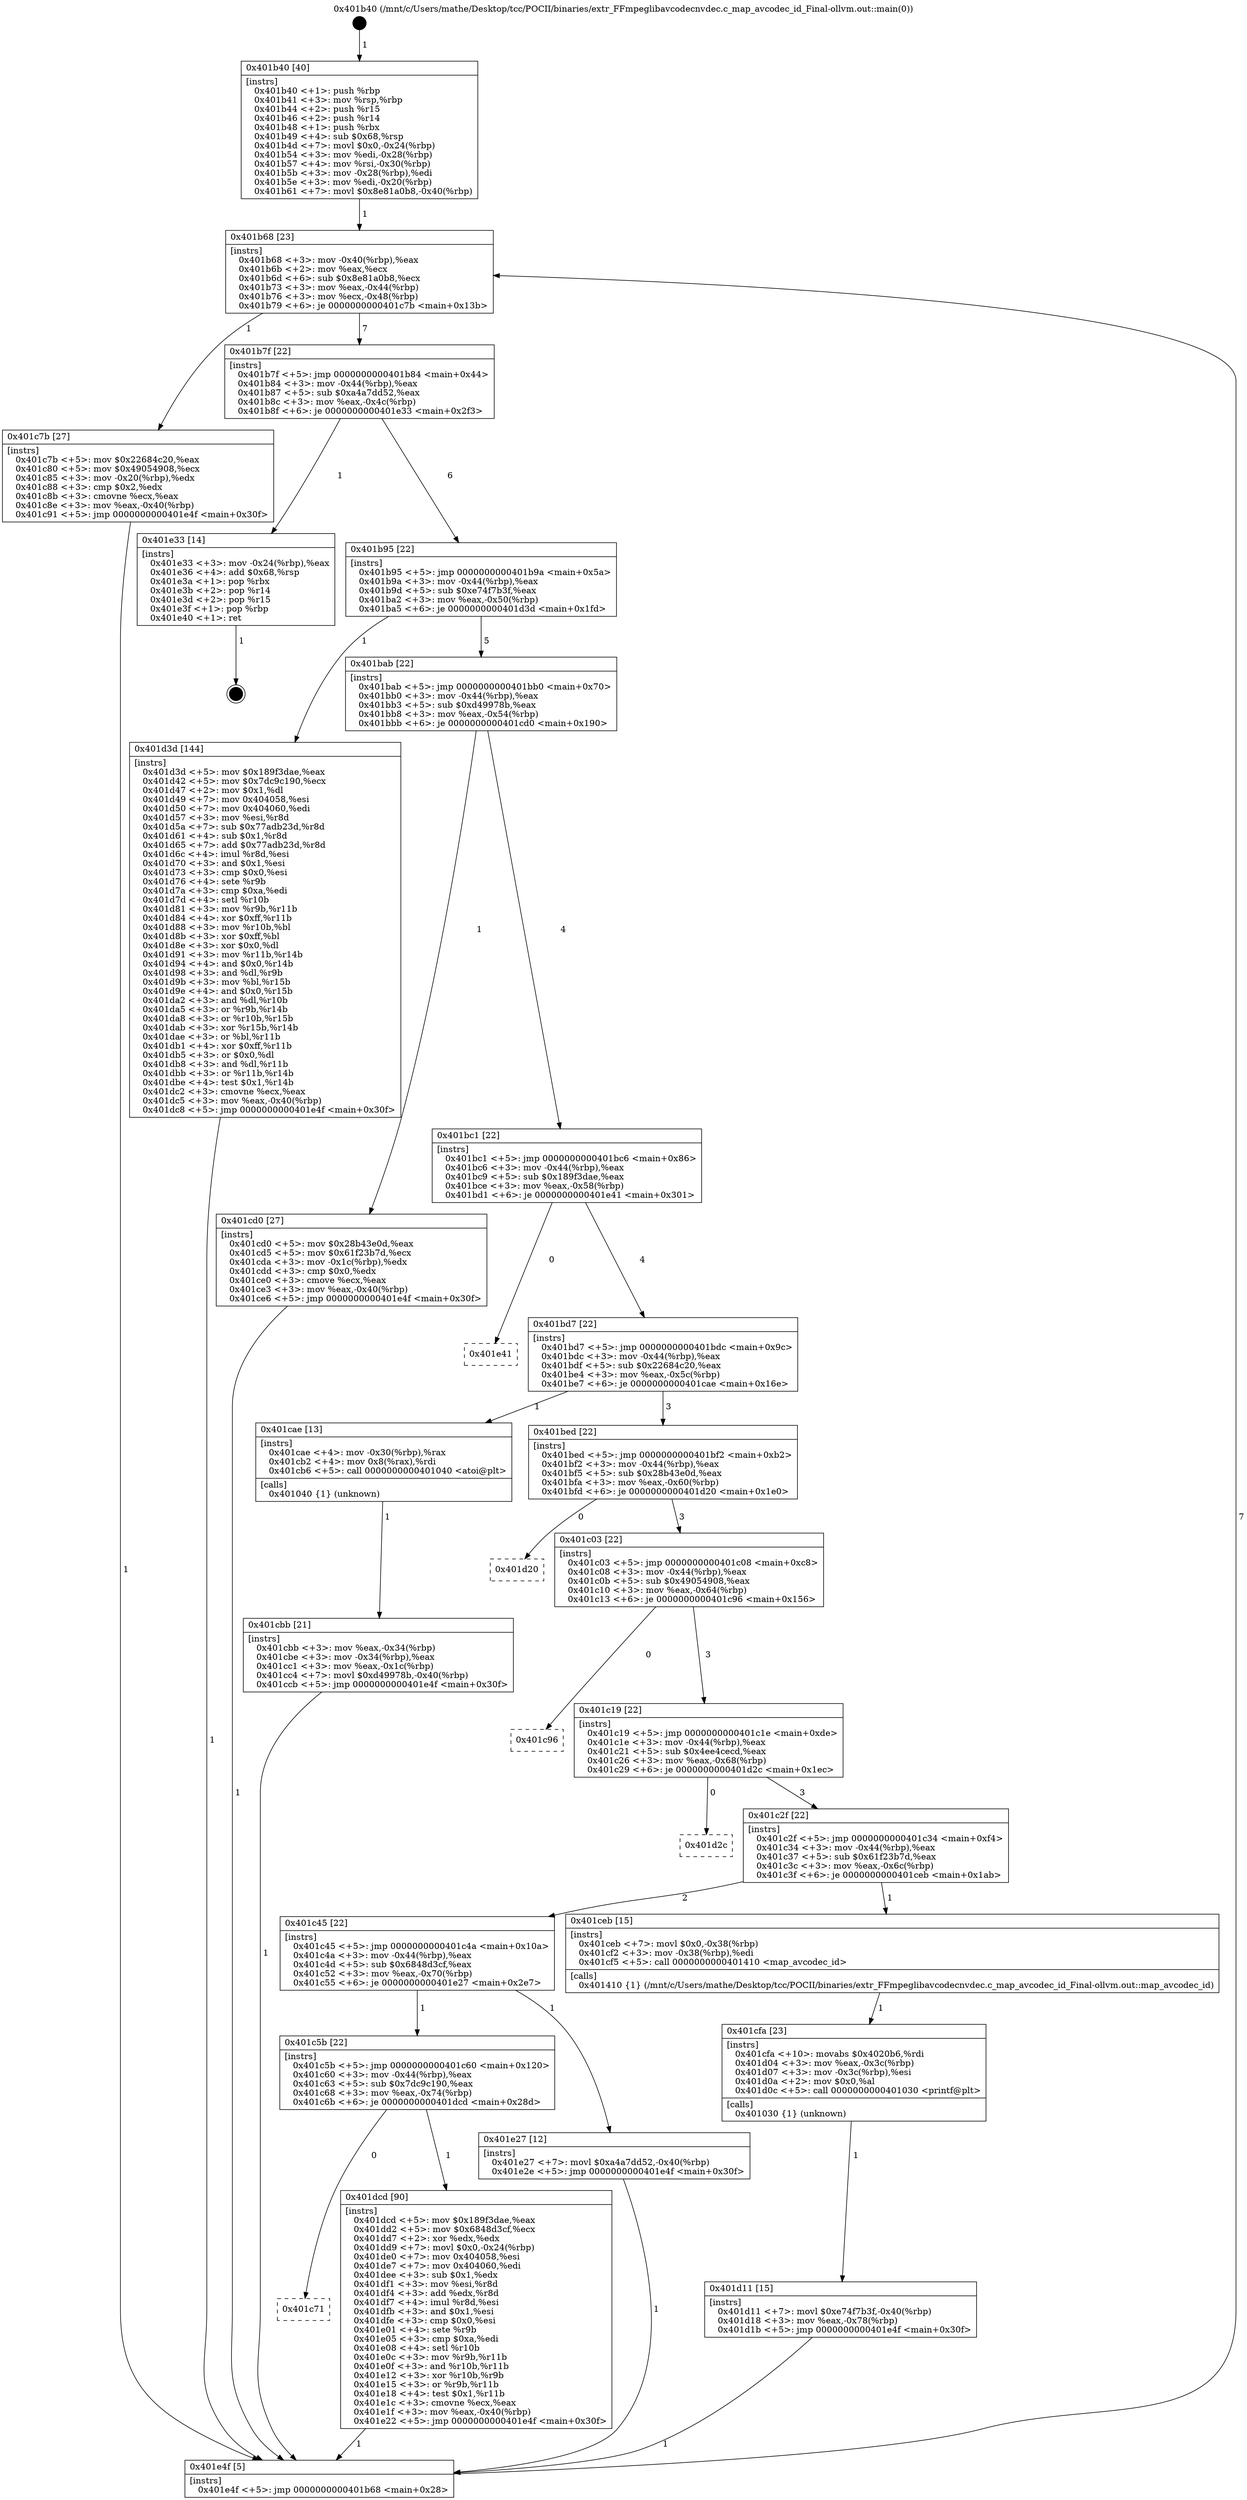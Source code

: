 digraph "0x401b40" {
  label = "0x401b40 (/mnt/c/Users/mathe/Desktop/tcc/POCII/binaries/extr_FFmpeglibavcodecnvdec.c_map_avcodec_id_Final-ollvm.out::main(0))"
  labelloc = "t"
  node[shape=record]

  Entry [label="",width=0.3,height=0.3,shape=circle,fillcolor=black,style=filled]
  "0x401b68" [label="{
     0x401b68 [23]\l
     | [instrs]\l
     &nbsp;&nbsp;0x401b68 \<+3\>: mov -0x40(%rbp),%eax\l
     &nbsp;&nbsp;0x401b6b \<+2\>: mov %eax,%ecx\l
     &nbsp;&nbsp;0x401b6d \<+6\>: sub $0x8e81a0b8,%ecx\l
     &nbsp;&nbsp;0x401b73 \<+3\>: mov %eax,-0x44(%rbp)\l
     &nbsp;&nbsp;0x401b76 \<+3\>: mov %ecx,-0x48(%rbp)\l
     &nbsp;&nbsp;0x401b79 \<+6\>: je 0000000000401c7b \<main+0x13b\>\l
  }"]
  "0x401c7b" [label="{
     0x401c7b [27]\l
     | [instrs]\l
     &nbsp;&nbsp;0x401c7b \<+5\>: mov $0x22684c20,%eax\l
     &nbsp;&nbsp;0x401c80 \<+5\>: mov $0x49054908,%ecx\l
     &nbsp;&nbsp;0x401c85 \<+3\>: mov -0x20(%rbp),%edx\l
     &nbsp;&nbsp;0x401c88 \<+3\>: cmp $0x2,%edx\l
     &nbsp;&nbsp;0x401c8b \<+3\>: cmovne %ecx,%eax\l
     &nbsp;&nbsp;0x401c8e \<+3\>: mov %eax,-0x40(%rbp)\l
     &nbsp;&nbsp;0x401c91 \<+5\>: jmp 0000000000401e4f \<main+0x30f\>\l
  }"]
  "0x401b7f" [label="{
     0x401b7f [22]\l
     | [instrs]\l
     &nbsp;&nbsp;0x401b7f \<+5\>: jmp 0000000000401b84 \<main+0x44\>\l
     &nbsp;&nbsp;0x401b84 \<+3\>: mov -0x44(%rbp),%eax\l
     &nbsp;&nbsp;0x401b87 \<+5\>: sub $0xa4a7dd52,%eax\l
     &nbsp;&nbsp;0x401b8c \<+3\>: mov %eax,-0x4c(%rbp)\l
     &nbsp;&nbsp;0x401b8f \<+6\>: je 0000000000401e33 \<main+0x2f3\>\l
  }"]
  "0x401e4f" [label="{
     0x401e4f [5]\l
     | [instrs]\l
     &nbsp;&nbsp;0x401e4f \<+5\>: jmp 0000000000401b68 \<main+0x28\>\l
  }"]
  "0x401b40" [label="{
     0x401b40 [40]\l
     | [instrs]\l
     &nbsp;&nbsp;0x401b40 \<+1\>: push %rbp\l
     &nbsp;&nbsp;0x401b41 \<+3\>: mov %rsp,%rbp\l
     &nbsp;&nbsp;0x401b44 \<+2\>: push %r15\l
     &nbsp;&nbsp;0x401b46 \<+2\>: push %r14\l
     &nbsp;&nbsp;0x401b48 \<+1\>: push %rbx\l
     &nbsp;&nbsp;0x401b49 \<+4\>: sub $0x68,%rsp\l
     &nbsp;&nbsp;0x401b4d \<+7\>: movl $0x0,-0x24(%rbp)\l
     &nbsp;&nbsp;0x401b54 \<+3\>: mov %edi,-0x28(%rbp)\l
     &nbsp;&nbsp;0x401b57 \<+4\>: mov %rsi,-0x30(%rbp)\l
     &nbsp;&nbsp;0x401b5b \<+3\>: mov -0x28(%rbp),%edi\l
     &nbsp;&nbsp;0x401b5e \<+3\>: mov %edi,-0x20(%rbp)\l
     &nbsp;&nbsp;0x401b61 \<+7\>: movl $0x8e81a0b8,-0x40(%rbp)\l
  }"]
  Exit [label="",width=0.3,height=0.3,shape=circle,fillcolor=black,style=filled,peripheries=2]
  "0x401e33" [label="{
     0x401e33 [14]\l
     | [instrs]\l
     &nbsp;&nbsp;0x401e33 \<+3\>: mov -0x24(%rbp),%eax\l
     &nbsp;&nbsp;0x401e36 \<+4\>: add $0x68,%rsp\l
     &nbsp;&nbsp;0x401e3a \<+1\>: pop %rbx\l
     &nbsp;&nbsp;0x401e3b \<+2\>: pop %r14\l
     &nbsp;&nbsp;0x401e3d \<+2\>: pop %r15\l
     &nbsp;&nbsp;0x401e3f \<+1\>: pop %rbp\l
     &nbsp;&nbsp;0x401e40 \<+1\>: ret\l
  }"]
  "0x401b95" [label="{
     0x401b95 [22]\l
     | [instrs]\l
     &nbsp;&nbsp;0x401b95 \<+5\>: jmp 0000000000401b9a \<main+0x5a\>\l
     &nbsp;&nbsp;0x401b9a \<+3\>: mov -0x44(%rbp),%eax\l
     &nbsp;&nbsp;0x401b9d \<+5\>: sub $0xe74f7b3f,%eax\l
     &nbsp;&nbsp;0x401ba2 \<+3\>: mov %eax,-0x50(%rbp)\l
     &nbsp;&nbsp;0x401ba5 \<+6\>: je 0000000000401d3d \<main+0x1fd\>\l
  }"]
  "0x401c71" [label="{
     0x401c71\l
  }", style=dashed]
  "0x401d3d" [label="{
     0x401d3d [144]\l
     | [instrs]\l
     &nbsp;&nbsp;0x401d3d \<+5\>: mov $0x189f3dae,%eax\l
     &nbsp;&nbsp;0x401d42 \<+5\>: mov $0x7dc9c190,%ecx\l
     &nbsp;&nbsp;0x401d47 \<+2\>: mov $0x1,%dl\l
     &nbsp;&nbsp;0x401d49 \<+7\>: mov 0x404058,%esi\l
     &nbsp;&nbsp;0x401d50 \<+7\>: mov 0x404060,%edi\l
     &nbsp;&nbsp;0x401d57 \<+3\>: mov %esi,%r8d\l
     &nbsp;&nbsp;0x401d5a \<+7\>: sub $0x77adb23d,%r8d\l
     &nbsp;&nbsp;0x401d61 \<+4\>: sub $0x1,%r8d\l
     &nbsp;&nbsp;0x401d65 \<+7\>: add $0x77adb23d,%r8d\l
     &nbsp;&nbsp;0x401d6c \<+4\>: imul %r8d,%esi\l
     &nbsp;&nbsp;0x401d70 \<+3\>: and $0x1,%esi\l
     &nbsp;&nbsp;0x401d73 \<+3\>: cmp $0x0,%esi\l
     &nbsp;&nbsp;0x401d76 \<+4\>: sete %r9b\l
     &nbsp;&nbsp;0x401d7a \<+3\>: cmp $0xa,%edi\l
     &nbsp;&nbsp;0x401d7d \<+4\>: setl %r10b\l
     &nbsp;&nbsp;0x401d81 \<+3\>: mov %r9b,%r11b\l
     &nbsp;&nbsp;0x401d84 \<+4\>: xor $0xff,%r11b\l
     &nbsp;&nbsp;0x401d88 \<+3\>: mov %r10b,%bl\l
     &nbsp;&nbsp;0x401d8b \<+3\>: xor $0xff,%bl\l
     &nbsp;&nbsp;0x401d8e \<+3\>: xor $0x0,%dl\l
     &nbsp;&nbsp;0x401d91 \<+3\>: mov %r11b,%r14b\l
     &nbsp;&nbsp;0x401d94 \<+4\>: and $0x0,%r14b\l
     &nbsp;&nbsp;0x401d98 \<+3\>: and %dl,%r9b\l
     &nbsp;&nbsp;0x401d9b \<+3\>: mov %bl,%r15b\l
     &nbsp;&nbsp;0x401d9e \<+4\>: and $0x0,%r15b\l
     &nbsp;&nbsp;0x401da2 \<+3\>: and %dl,%r10b\l
     &nbsp;&nbsp;0x401da5 \<+3\>: or %r9b,%r14b\l
     &nbsp;&nbsp;0x401da8 \<+3\>: or %r10b,%r15b\l
     &nbsp;&nbsp;0x401dab \<+3\>: xor %r15b,%r14b\l
     &nbsp;&nbsp;0x401dae \<+3\>: or %bl,%r11b\l
     &nbsp;&nbsp;0x401db1 \<+4\>: xor $0xff,%r11b\l
     &nbsp;&nbsp;0x401db5 \<+3\>: or $0x0,%dl\l
     &nbsp;&nbsp;0x401db8 \<+3\>: and %dl,%r11b\l
     &nbsp;&nbsp;0x401dbb \<+3\>: or %r11b,%r14b\l
     &nbsp;&nbsp;0x401dbe \<+4\>: test $0x1,%r14b\l
     &nbsp;&nbsp;0x401dc2 \<+3\>: cmovne %ecx,%eax\l
     &nbsp;&nbsp;0x401dc5 \<+3\>: mov %eax,-0x40(%rbp)\l
     &nbsp;&nbsp;0x401dc8 \<+5\>: jmp 0000000000401e4f \<main+0x30f\>\l
  }"]
  "0x401bab" [label="{
     0x401bab [22]\l
     | [instrs]\l
     &nbsp;&nbsp;0x401bab \<+5\>: jmp 0000000000401bb0 \<main+0x70\>\l
     &nbsp;&nbsp;0x401bb0 \<+3\>: mov -0x44(%rbp),%eax\l
     &nbsp;&nbsp;0x401bb3 \<+5\>: sub $0xd49978b,%eax\l
     &nbsp;&nbsp;0x401bb8 \<+3\>: mov %eax,-0x54(%rbp)\l
     &nbsp;&nbsp;0x401bbb \<+6\>: je 0000000000401cd0 \<main+0x190\>\l
  }"]
  "0x401dcd" [label="{
     0x401dcd [90]\l
     | [instrs]\l
     &nbsp;&nbsp;0x401dcd \<+5\>: mov $0x189f3dae,%eax\l
     &nbsp;&nbsp;0x401dd2 \<+5\>: mov $0x6848d3cf,%ecx\l
     &nbsp;&nbsp;0x401dd7 \<+2\>: xor %edx,%edx\l
     &nbsp;&nbsp;0x401dd9 \<+7\>: movl $0x0,-0x24(%rbp)\l
     &nbsp;&nbsp;0x401de0 \<+7\>: mov 0x404058,%esi\l
     &nbsp;&nbsp;0x401de7 \<+7\>: mov 0x404060,%edi\l
     &nbsp;&nbsp;0x401dee \<+3\>: sub $0x1,%edx\l
     &nbsp;&nbsp;0x401df1 \<+3\>: mov %esi,%r8d\l
     &nbsp;&nbsp;0x401df4 \<+3\>: add %edx,%r8d\l
     &nbsp;&nbsp;0x401df7 \<+4\>: imul %r8d,%esi\l
     &nbsp;&nbsp;0x401dfb \<+3\>: and $0x1,%esi\l
     &nbsp;&nbsp;0x401dfe \<+3\>: cmp $0x0,%esi\l
     &nbsp;&nbsp;0x401e01 \<+4\>: sete %r9b\l
     &nbsp;&nbsp;0x401e05 \<+3\>: cmp $0xa,%edi\l
     &nbsp;&nbsp;0x401e08 \<+4\>: setl %r10b\l
     &nbsp;&nbsp;0x401e0c \<+3\>: mov %r9b,%r11b\l
     &nbsp;&nbsp;0x401e0f \<+3\>: and %r10b,%r11b\l
     &nbsp;&nbsp;0x401e12 \<+3\>: xor %r10b,%r9b\l
     &nbsp;&nbsp;0x401e15 \<+3\>: or %r9b,%r11b\l
     &nbsp;&nbsp;0x401e18 \<+4\>: test $0x1,%r11b\l
     &nbsp;&nbsp;0x401e1c \<+3\>: cmovne %ecx,%eax\l
     &nbsp;&nbsp;0x401e1f \<+3\>: mov %eax,-0x40(%rbp)\l
     &nbsp;&nbsp;0x401e22 \<+5\>: jmp 0000000000401e4f \<main+0x30f\>\l
  }"]
  "0x401cd0" [label="{
     0x401cd0 [27]\l
     | [instrs]\l
     &nbsp;&nbsp;0x401cd0 \<+5\>: mov $0x28b43e0d,%eax\l
     &nbsp;&nbsp;0x401cd5 \<+5\>: mov $0x61f23b7d,%ecx\l
     &nbsp;&nbsp;0x401cda \<+3\>: mov -0x1c(%rbp),%edx\l
     &nbsp;&nbsp;0x401cdd \<+3\>: cmp $0x0,%edx\l
     &nbsp;&nbsp;0x401ce0 \<+3\>: cmove %ecx,%eax\l
     &nbsp;&nbsp;0x401ce3 \<+3\>: mov %eax,-0x40(%rbp)\l
     &nbsp;&nbsp;0x401ce6 \<+5\>: jmp 0000000000401e4f \<main+0x30f\>\l
  }"]
  "0x401bc1" [label="{
     0x401bc1 [22]\l
     | [instrs]\l
     &nbsp;&nbsp;0x401bc1 \<+5\>: jmp 0000000000401bc6 \<main+0x86\>\l
     &nbsp;&nbsp;0x401bc6 \<+3\>: mov -0x44(%rbp),%eax\l
     &nbsp;&nbsp;0x401bc9 \<+5\>: sub $0x189f3dae,%eax\l
     &nbsp;&nbsp;0x401bce \<+3\>: mov %eax,-0x58(%rbp)\l
     &nbsp;&nbsp;0x401bd1 \<+6\>: je 0000000000401e41 \<main+0x301\>\l
  }"]
  "0x401c5b" [label="{
     0x401c5b [22]\l
     | [instrs]\l
     &nbsp;&nbsp;0x401c5b \<+5\>: jmp 0000000000401c60 \<main+0x120\>\l
     &nbsp;&nbsp;0x401c60 \<+3\>: mov -0x44(%rbp),%eax\l
     &nbsp;&nbsp;0x401c63 \<+5\>: sub $0x7dc9c190,%eax\l
     &nbsp;&nbsp;0x401c68 \<+3\>: mov %eax,-0x74(%rbp)\l
     &nbsp;&nbsp;0x401c6b \<+6\>: je 0000000000401dcd \<main+0x28d\>\l
  }"]
  "0x401e41" [label="{
     0x401e41\l
  }", style=dashed]
  "0x401bd7" [label="{
     0x401bd7 [22]\l
     | [instrs]\l
     &nbsp;&nbsp;0x401bd7 \<+5\>: jmp 0000000000401bdc \<main+0x9c\>\l
     &nbsp;&nbsp;0x401bdc \<+3\>: mov -0x44(%rbp),%eax\l
     &nbsp;&nbsp;0x401bdf \<+5\>: sub $0x22684c20,%eax\l
     &nbsp;&nbsp;0x401be4 \<+3\>: mov %eax,-0x5c(%rbp)\l
     &nbsp;&nbsp;0x401be7 \<+6\>: je 0000000000401cae \<main+0x16e\>\l
  }"]
  "0x401e27" [label="{
     0x401e27 [12]\l
     | [instrs]\l
     &nbsp;&nbsp;0x401e27 \<+7\>: movl $0xa4a7dd52,-0x40(%rbp)\l
     &nbsp;&nbsp;0x401e2e \<+5\>: jmp 0000000000401e4f \<main+0x30f\>\l
  }"]
  "0x401cae" [label="{
     0x401cae [13]\l
     | [instrs]\l
     &nbsp;&nbsp;0x401cae \<+4\>: mov -0x30(%rbp),%rax\l
     &nbsp;&nbsp;0x401cb2 \<+4\>: mov 0x8(%rax),%rdi\l
     &nbsp;&nbsp;0x401cb6 \<+5\>: call 0000000000401040 \<atoi@plt\>\l
     | [calls]\l
     &nbsp;&nbsp;0x401040 \{1\} (unknown)\l
  }"]
  "0x401bed" [label="{
     0x401bed [22]\l
     | [instrs]\l
     &nbsp;&nbsp;0x401bed \<+5\>: jmp 0000000000401bf2 \<main+0xb2\>\l
     &nbsp;&nbsp;0x401bf2 \<+3\>: mov -0x44(%rbp),%eax\l
     &nbsp;&nbsp;0x401bf5 \<+5\>: sub $0x28b43e0d,%eax\l
     &nbsp;&nbsp;0x401bfa \<+3\>: mov %eax,-0x60(%rbp)\l
     &nbsp;&nbsp;0x401bfd \<+6\>: je 0000000000401d20 \<main+0x1e0\>\l
  }"]
  "0x401cbb" [label="{
     0x401cbb [21]\l
     | [instrs]\l
     &nbsp;&nbsp;0x401cbb \<+3\>: mov %eax,-0x34(%rbp)\l
     &nbsp;&nbsp;0x401cbe \<+3\>: mov -0x34(%rbp),%eax\l
     &nbsp;&nbsp;0x401cc1 \<+3\>: mov %eax,-0x1c(%rbp)\l
     &nbsp;&nbsp;0x401cc4 \<+7\>: movl $0xd49978b,-0x40(%rbp)\l
     &nbsp;&nbsp;0x401ccb \<+5\>: jmp 0000000000401e4f \<main+0x30f\>\l
  }"]
  "0x401d11" [label="{
     0x401d11 [15]\l
     | [instrs]\l
     &nbsp;&nbsp;0x401d11 \<+7\>: movl $0xe74f7b3f,-0x40(%rbp)\l
     &nbsp;&nbsp;0x401d18 \<+3\>: mov %eax,-0x78(%rbp)\l
     &nbsp;&nbsp;0x401d1b \<+5\>: jmp 0000000000401e4f \<main+0x30f\>\l
  }"]
  "0x401d20" [label="{
     0x401d20\l
  }", style=dashed]
  "0x401c03" [label="{
     0x401c03 [22]\l
     | [instrs]\l
     &nbsp;&nbsp;0x401c03 \<+5\>: jmp 0000000000401c08 \<main+0xc8\>\l
     &nbsp;&nbsp;0x401c08 \<+3\>: mov -0x44(%rbp),%eax\l
     &nbsp;&nbsp;0x401c0b \<+5\>: sub $0x49054908,%eax\l
     &nbsp;&nbsp;0x401c10 \<+3\>: mov %eax,-0x64(%rbp)\l
     &nbsp;&nbsp;0x401c13 \<+6\>: je 0000000000401c96 \<main+0x156\>\l
  }"]
  "0x401cfa" [label="{
     0x401cfa [23]\l
     | [instrs]\l
     &nbsp;&nbsp;0x401cfa \<+10\>: movabs $0x4020b6,%rdi\l
     &nbsp;&nbsp;0x401d04 \<+3\>: mov %eax,-0x3c(%rbp)\l
     &nbsp;&nbsp;0x401d07 \<+3\>: mov -0x3c(%rbp),%esi\l
     &nbsp;&nbsp;0x401d0a \<+2\>: mov $0x0,%al\l
     &nbsp;&nbsp;0x401d0c \<+5\>: call 0000000000401030 \<printf@plt\>\l
     | [calls]\l
     &nbsp;&nbsp;0x401030 \{1\} (unknown)\l
  }"]
  "0x401c96" [label="{
     0x401c96\l
  }", style=dashed]
  "0x401c19" [label="{
     0x401c19 [22]\l
     | [instrs]\l
     &nbsp;&nbsp;0x401c19 \<+5\>: jmp 0000000000401c1e \<main+0xde\>\l
     &nbsp;&nbsp;0x401c1e \<+3\>: mov -0x44(%rbp),%eax\l
     &nbsp;&nbsp;0x401c21 \<+5\>: sub $0x4ee4cecd,%eax\l
     &nbsp;&nbsp;0x401c26 \<+3\>: mov %eax,-0x68(%rbp)\l
     &nbsp;&nbsp;0x401c29 \<+6\>: je 0000000000401d2c \<main+0x1ec\>\l
  }"]
  "0x401c45" [label="{
     0x401c45 [22]\l
     | [instrs]\l
     &nbsp;&nbsp;0x401c45 \<+5\>: jmp 0000000000401c4a \<main+0x10a\>\l
     &nbsp;&nbsp;0x401c4a \<+3\>: mov -0x44(%rbp),%eax\l
     &nbsp;&nbsp;0x401c4d \<+5\>: sub $0x6848d3cf,%eax\l
     &nbsp;&nbsp;0x401c52 \<+3\>: mov %eax,-0x70(%rbp)\l
     &nbsp;&nbsp;0x401c55 \<+6\>: je 0000000000401e27 \<main+0x2e7\>\l
  }"]
  "0x401d2c" [label="{
     0x401d2c\l
  }", style=dashed]
  "0x401c2f" [label="{
     0x401c2f [22]\l
     | [instrs]\l
     &nbsp;&nbsp;0x401c2f \<+5\>: jmp 0000000000401c34 \<main+0xf4\>\l
     &nbsp;&nbsp;0x401c34 \<+3\>: mov -0x44(%rbp),%eax\l
     &nbsp;&nbsp;0x401c37 \<+5\>: sub $0x61f23b7d,%eax\l
     &nbsp;&nbsp;0x401c3c \<+3\>: mov %eax,-0x6c(%rbp)\l
     &nbsp;&nbsp;0x401c3f \<+6\>: je 0000000000401ceb \<main+0x1ab\>\l
  }"]
  "0x401ceb" [label="{
     0x401ceb [15]\l
     | [instrs]\l
     &nbsp;&nbsp;0x401ceb \<+7\>: movl $0x0,-0x38(%rbp)\l
     &nbsp;&nbsp;0x401cf2 \<+3\>: mov -0x38(%rbp),%edi\l
     &nbsp;&nbsp;0x401cf5 \<+5\>: call 0000000000401410 \<map_avcodec_id\>\l
     | [calls]\l
     &nbsp;&nbsp;0x401410 \{1\} (/mnt/c/Users/mathe/Desktop/tcc/POCII/binaries/extr_FFmpeglibavcodecnvdec.c_map_avcodec_id_Final-ollvm.out::map_avcodec_id)\l
  }"]
  Entry -> "0x401b40" [label=" 1"]
  "0x401b68" -> "0x401c7b" [label=" 1"]
  "0x401b68" -> "0x401b7f" [label=" 7"]
  "0x401c7b" -> "0x401e4f" [label=" 1"]
  "0x401b40" -> "0x401b68" [label=" 1"]
  "0x401e4f" -> "0x401b68" [label=" 7"]
  "0x401e33" -> Exit [label=" 1"]
  "0x401b7f" -> "0x401e33" [label=" 1"]
  "0x401b7f" -> "0x401b95" [label=" 6"]
  "0x401e27" -> "0x401e4f" [label=" 1"]
  "0x401b95" -> "0x401d3d" [label=" 1"]
  "0x401b95" -> "0x401bab" [label=" 5"]
  "0x401dcd" -> "0x401e4f" [label=" 1"]
  "0x401bab" -> "0x401cd0" [label=" 1"]
  "0x401bab" -> "0x401bc1" [label=" 4"]
  "0x401c5b" -> "0x401c71" [label=" 0"]
  "0x401bc1" -> "0x401e41" [label=" 0"]
  "0x401bc1" -> "0x401bd7" [label=" 4"]
  "0x401c5b" -> "0x401dcd" [label=" 1"]
  "0x401bd7" -> "0x401cae" [label=" 1"]
  "0x401bd7" -> "0x401bed" [label=" 3"]
  "0x401cae" -> "0x401cbb" [label=" 1"]
  "0x401cbb" -> "0x401e4f" [label=" 1"]
  "0x401cd0" -> "0x401e4f" [label=" 1"]
  "0x401c45" -> "0x401c5b" [label=" 1"]
  "0x401bed" -> "0x401d20" [label=" 0"]
  "0x401bed" -> "0x401c03" [label=" 3"]
  "0x401c45" -> "0x401e27" [label=" 1"]
  "0x401c03" -> "0x401c96" [label=" 0"]
  "0x401c03" -> "0x401c19" [label=" 3"]
  "0x401d3d" -> "0x401e4f" [label=" 1"]
  "0x401c19" -> "0x401d2c" [label=" 0"]
  "0x401c19" -> "0x401c2f" [label=" 3"]
  "0x401d11" -> "0x401e4f" [label=" 1"]
  "0x401c2f" -> "0x401ceb" [label=" 1"]
  "0x401c2f" -> "0x401c45" [label=" 2"]
  "0x401ceb" -> "0x401cfa" [label=" 1"]
  "0x401cfa" -> "0x401d11" [label=" 1"]
}
